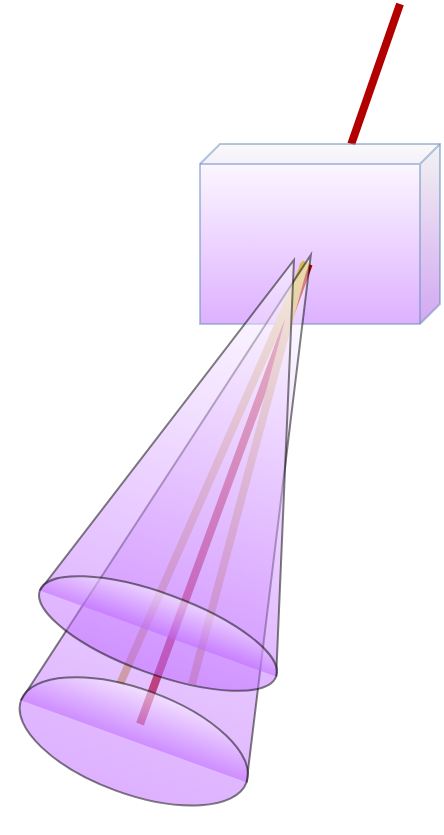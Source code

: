 <mxfile version="20.0.3" type="github">
  <diagram id="_txSlld9szPYJeapEkfD" name="Page-1">
    <mxGraphModel dx="1210" dy="535" grid="1" gridSize="10" guides="1" tooltips="1" connect="1" arrows="1" fold="1" page="1" pageScale="1" pageWidth="1169" pageHeight="827" math="0" shadow="0">
      <root>
        <mxCell id="0" />
        <mxCell id="1" parent="0" />
        <mxCell id="wPMNbxij68iX3NGG6mBY-1" value="" style="endArrow=none;html=1;rounded=0;fillColor=#e51400;strokeColor=#B20000;strokeWidth=4;startArrow=none;" edge="1" parent="1" source="wPMNbxij68iX3NGG6mBY-4">
          <mxGeometry width="50" height="50" relative="1" as="geometry">
            <mxPoint x="600" y="520" as="sourcePoint" />
            <mxPoint x="720" y="120" as="targetPoint" />
          </mxGeometry>
        </mxCell>
        <mxCell id="wPMNbxij68iX3NGG6mBY-4" value="" style="shape=cube;whiteSpace=wrap;html=1;boundedLbl=1;backgroundOutline=1;darkOpacity=0.05;darkOpacity2=0.1;size=10;direction=west;flipH=0;flipV=1;fillColor=default;strokeColor=#6c8ebf;gradientColor=#BC63FF;opacity=50;" vertex="1" parent="1">
          <mxGeometry x="620" y="190" width="120" height="90" as="geometry" />
        </mxCell>
        <mxCell id="wPMNbxij68iX3NGG6mBY-8" value="" style="endArrow=none;html=1;rounded=0;fillColor=#e51400;strokeColor=#B20000;strokeWidth=4;startArrow=none;" edge="1" parent="1">
          <mxGeometry width="50" height="50" relative="1" as="geometry">
            <mxPoint x="590" y="480" as="sourcePoint" />
            <mxPoint x="674.35" y="250" as="targetPoint" />
          </mxGeometry>
        </mxCell>
        <mxCell id="wPMNbxij68iX3NGG6mBY-9" value="" style="endArrow=none;html=1;rounded=0;strokeWidth=4;fillColor=#fff2cc;strokeColor=#d6b656;" edge="1" parent="1">
          <mxGeometry width="50" height="50" relative="1" as="geometry">
            <mxPoint x="580" y="460" as="sourcePoint" />
            <mxPoint x="673" y="249" as="targetPoint" />
          </mxGeometry>
        </mxCell>
        <mxCell id="wPMNbxij68iX3NGG6mBY-10" value="" style="endArrow=none;html=1;rounded=0;strokeWidth=4;fillColor=#fff2cc;strokeColor=#d6b656;" edge="1" parent="1">
          <mxGeometry width="50" height="50" relative="1" as="geometry">
            <mxPoint x="616" y="460" as="sourcePoint" />
            <mxPoint x="672" y="250" as="targetPoint" />
          </mxGeometry>
        </mxCell>
        <mxCell id="wPMNbxij68iX3NGG6mBY-21" value="" style="verticalLabelPosition=bottom;verticalAlign=top;html=1;shape=mxgraph.basic.cone;fillColor=default;gradientColor=#BC63FF;opacity=50;rotation=20;" vertex="1" parent="1">
          <mxGeometry x="566.67" y="236.88" width="120" height="285" as="geometry" />
        </mxCell>
        <mxCell id="wPMNbxij68iX3NGG6mBY-26" value="" style="verticalLabelPosition=bottom;verticalAlign=top;html=1;shape=mxgraph.basic.cone;fillColor=default;gradientColor=#BC63FF;opacity=50;rotation=20;" vertex="1" parent="1">
          <mxGeometry x="566.67" y="241.4" width="125.75" height="218.87" as="geometry" />
        </mxCell>
      </root>
    </mxGraphModel>
  </diagram>
</mxfile>
